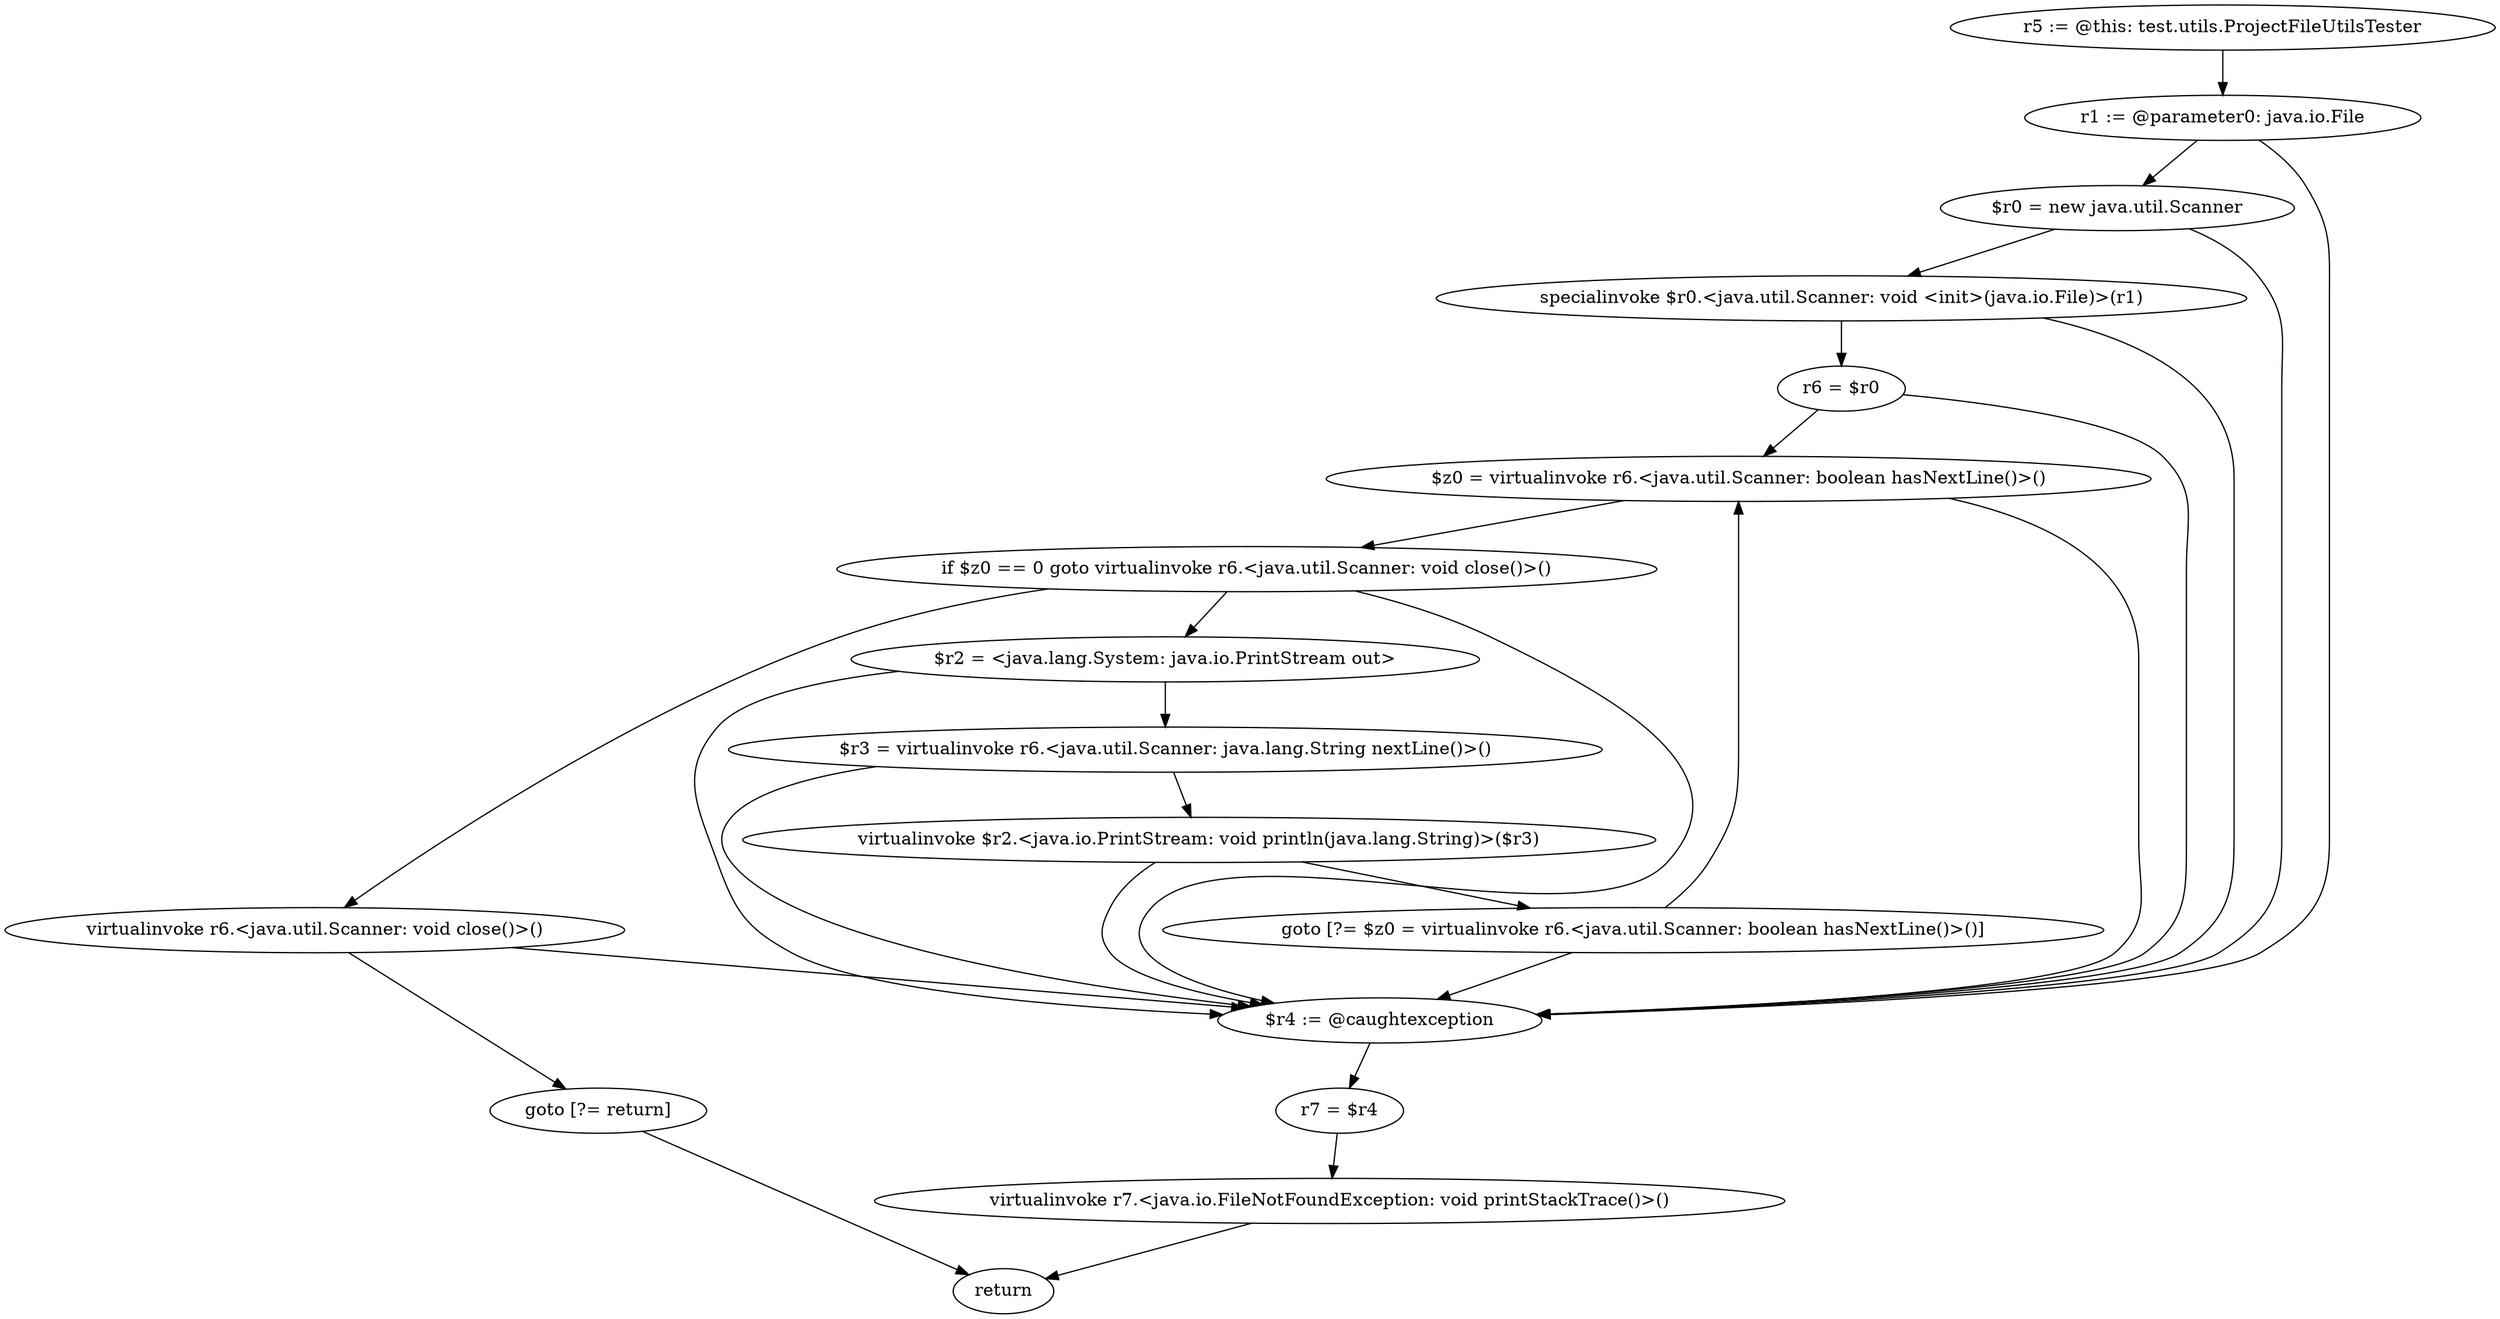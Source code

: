 digraph "unitGraph" {
    "r5 := @this: test.utils.ProjectFileUtilsTester"
    "r1 := @parameter0: java.io.File"
    "$r0 = new java.util.Scanner"
    "specialinvoke $r0.<java.util.Scanner: void <init>(java.io.File)>(r1)"
    "r6 = $r0"
    "$z0 = virtualinvoke r6.<java.util.Scanner: boolean hasNextLine()>()"
    "if $z0 == 0 goto virtualinvoke r6.<java.util.Scanner: void close()>()"
    "$r2 = <java.lang.System: java.io.PrintStream out>"
    "$r3 = virtualinvoke r6.<java.util.Scanner: java.lang.String nextLine()>()"
    "virtualinvoke $r2.<java.io.PrintStream: void println(java.lang.String)>($r3)"
    "goto [?= $z0 = virtualinvoke r6.<java.util.Scanner: boolean hasNextLine()>()]"
    "virtualinvoke r6.<java.util.Scanner: void close()>()"
    "goto [?= return]"
    "$r4 := @caughtexception"
    "r7 = $r4"
    "virtualinvoke r7.<java.io.FileNotFoundException: void printStackTrace()>()"
    "return"
    "r5 := @this: test.utils.ProjectFileUtilsTester"->"r1 := @parameter0: java.io.File";
    "r1 := @parameter0: java.io.File"->"$r0 = new java.util.Scanner";
    "r1 := @parameter0: java.io.File"->"$r4 := @caughtexception";
    "$r0 = new java.util.Scanner"->"specialinvoke $r0.<java.util.Scanner: void <init>(java.io.File)>(r1)";
    "$r0 = new java.util.Scanner"->"$r4 := @caughtexception";
    "specialinvoke $r0.<java.util.Scanner: void <init>(java.io.File)>(r1)"->"r6 = $r0";
    "specialinvoke $r0.<java.util.Scanner: void <init>(java.io.File)>(r1)"->"$r4 := @caughtexception";
    "r6 = $r0"->"$z0 = virtualinvoke r6.<java.util.Scanner: boolean hasNextLine()>()";
    "r6 = $r0"->"$r4 := @caughtexception";
    "$z0 = virtualinvoke r6.<java.util.Scanner: boolean hasNextLine()>()"->"if $z0 == 0 goto virtualinvoke r6.<java.util.Scanner: void close()>()";
    "$z0 = virtualinvoke r6.<java.util.Scanner: boolean hasNextLine()>()"->"$r4 := @caughtexception";
    "if $z0 == 0 goto virtualinvoke r6.<java.util.Scanner: void close()>()"->"$r2 = <java.lang.System: java.io.PrintStream out>";
    "if $z0 == 0 goto virtualinvoke r6.<java.util.Scanner: void close()>()"->"virtualinvoke r6.<java.util.Scanner: void close()>()";
    "if $z0 == 0 goto virtualinvoke r6.<java.util.Scanner: void close()>()"->"$r4 := @caughtexception";
    "$r2 = <java.lang.System: java.io.PrintStream out>"->"$r3 = virtualinvoke r6.<java.util.Scanner: java.lang.String nextLine()>()";
    "$r2 = <java.lang.System: java.io.PrintStream out>"->"$r4 := @caughtexception";
    "$r3 = virtualinvoke r6.<java.util.Scanner: java.lang.String nextLine()>()"->"virtualinvoke $r2.<java.io.PrintStream: void println(java.lang.String)>($r3)";
    "$r3 = virtualinvoke r6.<java.util.Scanner: java.lang.String nextLine()>()"->"$r4 := @caughtexception";
    "virtualinvoke $r2.<java.io.PrintStream: void println(java.lang.String)>($r3)"->"goto [?= $z0 = virtualinvoke r6.<java.util.Scanner: boolean hasNextLine()>()]";
    "virtualinvoke $r2.<java.io.PrintStream: void println(java.lang.String)>($r3)"->"$r4 := @caughtexception";
    "goto [?= $z0 = virtualinvoke r6.<java.util.Scanner: boolean hasNextLine()>()]"->"$z0 = virtualinvoke r6.<java.util.Scanner: boolean hasNextLine()>()";
    "goto [?= $z0 = virtualinvoke r6.<java.util.Scanner: boolean hasNextLine()>()]"->"$r4 := @caughtexception";
    "virtualinvoke r6.<java.util.Scanner: void close()>()"->"goto [?= return]";
    "virtualinvoke r6.<java.util.Scanner: void close()>()"->"$r4 := @caughtexception";
    "goto [?= return]"->"return";
    "$r4 := @caughtexception"->"r7 = $r4";
    "r7 = $r4"->"virtualinvoke r7.<java.io.FileNotFoundException: void printStackTrace()>()";
    "virtualinvoke r7.<java.io.FileNotFoundException: void printStackTrace()>()"->"return";
}
